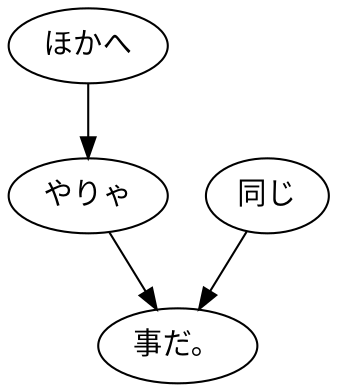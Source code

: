 digraph graph8435 {
	node0 [label="ほかへ"];
	node1 [label="やりゃ"];
	node2 [label="同じ"];
	node3 [label="事だ。"];
	node0 -> node1;
	node1 -> node3;
	node2 -> node3;
}
